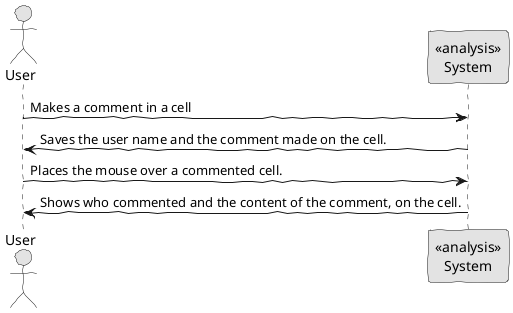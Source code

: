 @startuml
skinparam handwritten true
skinparam monochrome true
skinparam packageStyle rect
skinparam defaultFontName FG Virgil
skinparam shadowing false

  actor User 
  participant "<<analysis>>\nSystem" as Sys
  User -> Sys : Makes a comment in a cell
  Sys -> User : Saves the user name and the comment made on the cell.
  User -> Sys : Places the mouse over a commented cell.
  Sys -> User : Shows who commented and the content of the comment, on the cell.

@enduml
